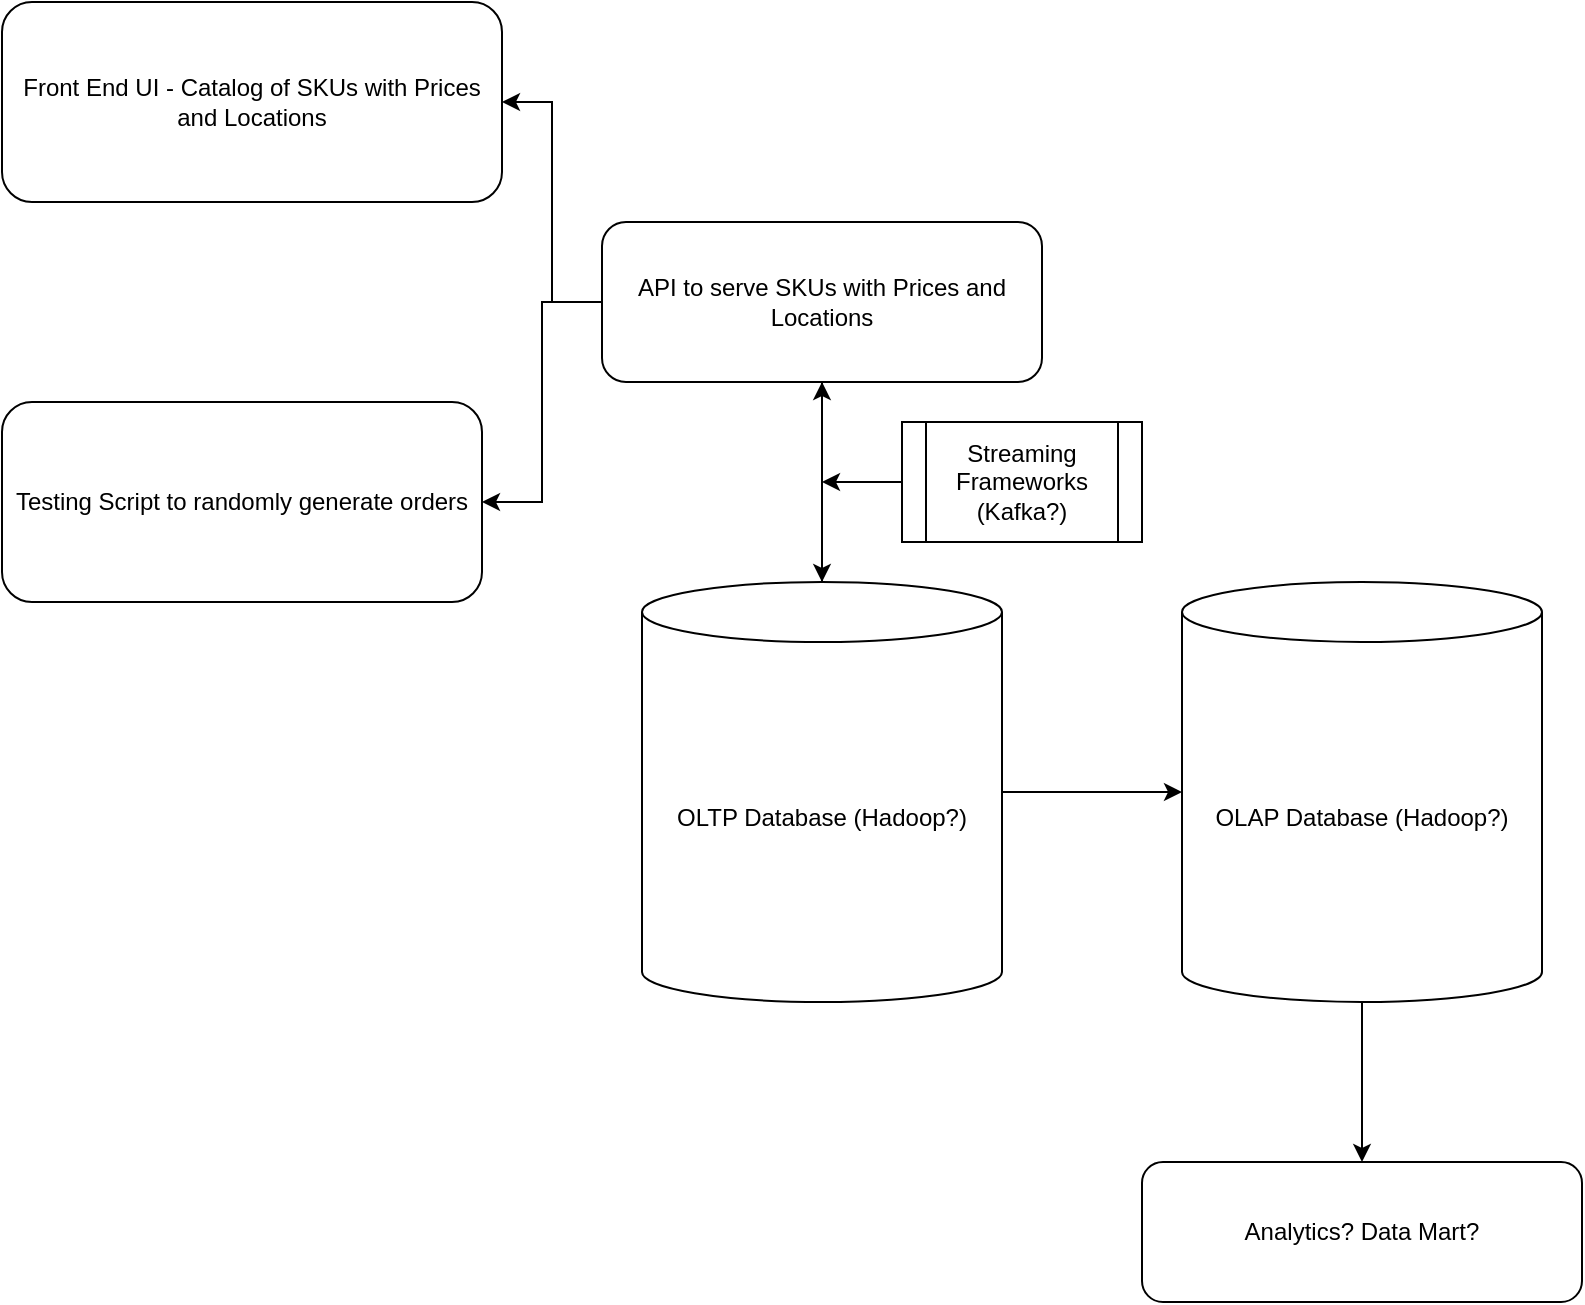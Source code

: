 <mxfile version="21.7.4" type="github">
  <diagram name="Page-1" id="FAw1olMk5IcFjrkcoYhv">
    <mxGraphModel dx="1434" dy="774" grid="1" gridSize="10" guides="1" tooltips="1" connect="1" arrows="1" fold="1" page="1" pageScale="1" pageWidth="850" pageHeight="1100" math="0" shadow="0">
      <root>
        <mxCell id="0" />
        <mxCell id="1" parent="0" />
        <mxCell id="50YbwFizaEezknG3rBuh-1" value="Front End UI - Catalog of SKUs with Prices and Locations" style="rounded=1;whiteSpace=wrap;html=1;" vertex="1" parent="1">
          <mxGeometry x="50" y="130" width="250" height="100" as="geometry" />
        </mxCell>
        <mxCell id="50YbwFizaEezknG3rBuh-3" style="edgeStyle=orthogonalEdgeStyle;rounded=0;orthogonalLoop=1;jettySize=auto;html=1;entryX=1;entryY=0.5;entryDx=0;entryDy=0;" edge="1" parent="1" source="50YbwFizaEezknG3rBuh-2" target="50YbwFizaEezknG3rBuh-1">
          <mxGeometry relative="1" as="geometry" />
        </mxCell>
        <mxCell id="50YbwFizaEezknG3rBuh-5" style="edgeStyle=orthogonalEdgeStyle;rounded=0;orthogonalLoop=1;jettySize=auto;html=1;entryX=1;entryY=0.5;entryDx=0;entryDy=0;" edge="1" parent="1" source="50YbwFizaEezknG3rBuh-2" target="50YbwFizaEezknG3rBuh-4">
          <mxGeometry relative="1" as="geometry" />
        </mxCell>
        <mxCell id="50YbwFizaEezknG3rBuh-8" style="edgeStyle=orthogonalEdgeStyle;rounded=0;orthogonalLoop=1;jettySize=auto;html=1;" edge="1" parent="1" source="50YbwFizaEezknG3rBuh-2" target="50YbwFizaEezknG3rBuh-6">
          <mxGeometry relative="1" as="geometry" />
        </mxCell>
        <mxCell id="50YbwFizaEezknG3rBuh-2" value="API to serve SKUs with Prices and Locations" style="rounded=1;whiteSpace=wrap;html=1;" vertex="1" parent="1">
          <mxGeometry x="350" y="240" width="220" height="80" as="geometry" />
        </mxCell>
        <mxCell id="50YbwFizaEezknG3rBuh-4" value="Testing Script to randomly generate orders" style="rounded=1;whiteSpace=wrap;html=1;" vertex="1" parent="1">
          <mxGeometry x="50" y="330" width="240" height="100" as="geometry" />
        </mxCell>
        <mxCell id="50YbwFizaEezknG3rBuh-9" style="edgeStyle=orthogonalEdgeStyle;rounded=0;orthogonalLoop=1;jettySize=auto;html=1;exitX=0.5;exitY=0;exitDx=0;exitDy=0;exitPerimeter=0;" edge="1" parent="1" source="50YbwFizaEezknG3rBuh-6" target="50YbwFizaEezknG3rBuh-2">
          <mxGeometry relative="1" as="geometry" />
        </mxCell>
        <mxCell id="50YbwFizaEezknG3rBuh-10" style="edgeStyle=orthogonalEdgeStyle;rounded=0;orthogonalLoop=1;jettySize=auto;html=1;exitX=1;exitY=0.5;exitDx=0;exitDy=0;exitPerimeter=0;" edge="1" parent="1" source="50YbwFizaEezknG3rBuh-6" target="50YbwFizaEezknG3rBuh-7">
          <mxGeometry relative="1" as="geometry" />
        </mxCell>
        <mxCell id="50YbwFizaEezknG3rBuh-6" value="OLTP Database (Hadoop?)" style="shape=cylinder3;whiteSpace=wrap;html=1;boundedLbl=1;backgroundOutline=1;size=15;" vertex="1" parent="1">
          <mxGeometry x="370" y="420" width="180" height="210" as="geometry" />
        </mxCell>
        <mxCell id="50YbwFizaEezknG3rBuh-12" style="edgeStyle=orthogonalEdgeStyle;rounded=0;orthogonalLoop=1;jettySize=auto;html=1;entryX=0.5;entryY=0;entryDx=0;entryDy=0;" edge="1" parent="1" source="50YbwFizaEezknG3rBuh-7" target="50YbwFizaEezknG3rBuh-11">
          <mxGeometry relative="1" as="geometry" />
        </mxCell>
        <mxCell id="50YbwFizaEezknG3rBuh-7" value="OLAP Database (Hadoop?)" style="shape=cylinder3;whiteSpace=wrap;html=1;boundedLbl=1;backgroundOutline=1;size=15;" vertex="1" parent="1">
          <mxGeometry x="640" y="420" width="180" height="210" as="geometry" />
        </mxCell>
        <mxCell id="50YbwFizaEezknG3rBuh-11" value="Analytics? Data Mart?" style="rounded=1;whiteSpace=wrap;html=1;" vertex="1" parent="1">
          <mxGeometry x="620" y="710" width="220" height="70" as="geometry" />
        </mxCell>
        <mxCell id="50YbwFizaEezknG3rBuh-14" style="edgeStyle=orthogonalEdgeStyle;rounded=0;orthogonalLoop=1;jettySize=auto;html=1;exitX=0;exitY=0.5;exitDx=0;exitDy=0;" edge="1" parent="1" source="50YbwFizaEezknG3rBuh-13">
          <mxGeometry relative="1" as="geometry">
            <mxPoint x="460" y="370" as="targetPoint" />
          </mxGeometry>
        </mxCell>
        <mxCell id="50YbwFizaEezknG3rBuh-13" value="Streaming Frameworks (Kafka?)" style="shape=process;whiteSpace=wrap;html=1;backgroundOutline=1;" vertex="1" parent="1">
          <mxGeometry x="500" y="340" width="120" height="60" as="geometry" />
        </mxCell>
      </root>
    </mxGraphModel>
  </diagram>
</mxfile>

